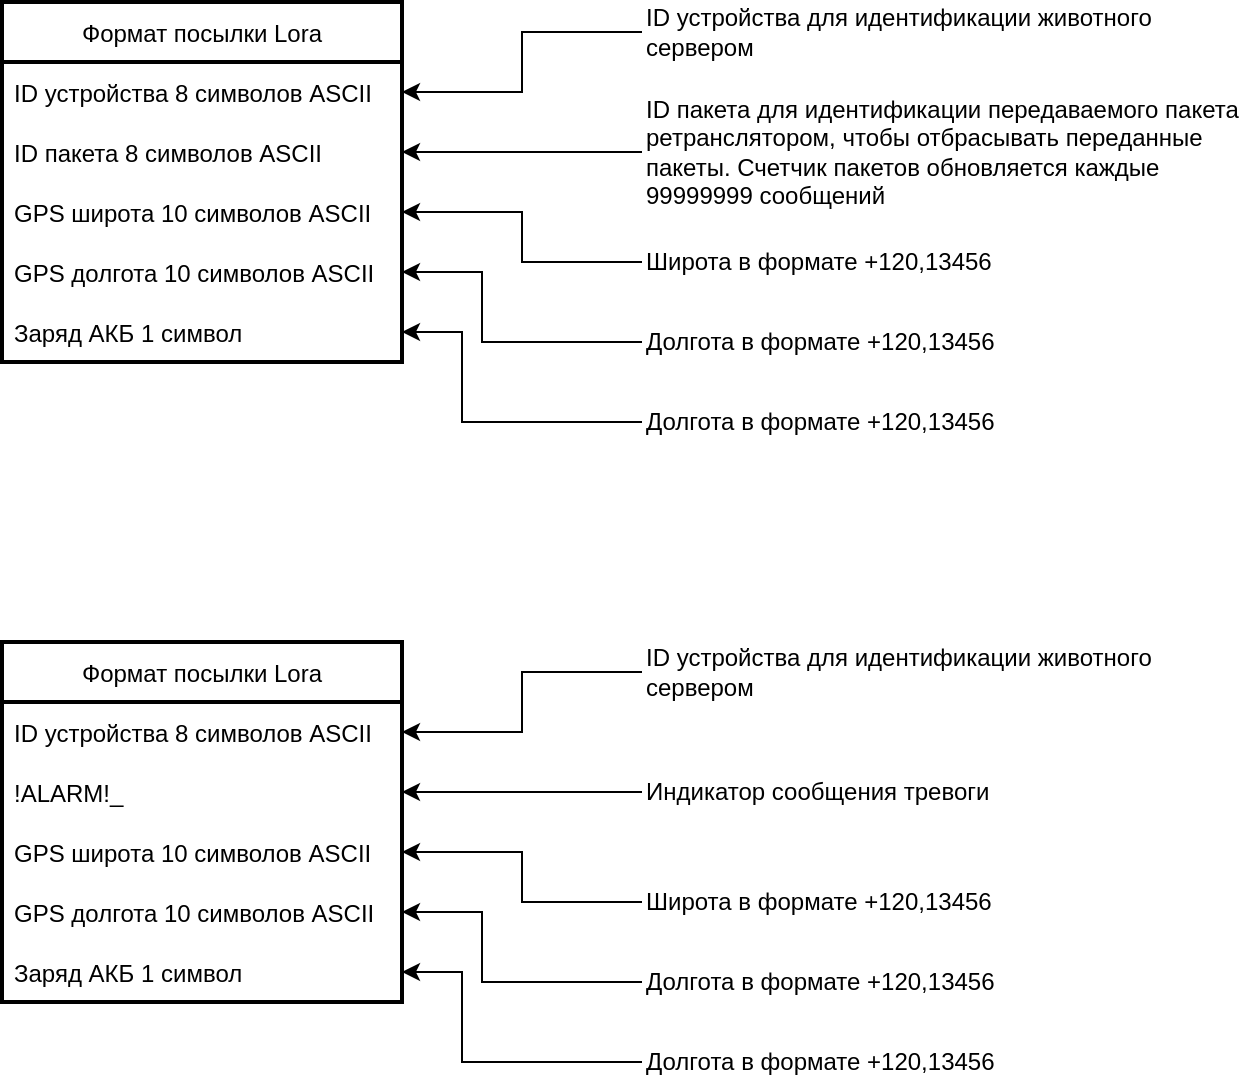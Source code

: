 <mxfile version="16.5.1" type="device"><diagram id="5NbRF3blxb9OqlchTJ07" name="Страница 1"><mxGraphModel dx="1278" dy="649" grid="1" gridSize="10" guides="1" tooltips="1" connect="1" arrows="1" fold="1" page="1" pageScale="1" pageWidth="827" pageHeight="1169" math="0" shadow="0"><root><mxCell id="0"/><mxCell id="1" parent="0"/><mxCell id="nGuYoy76fD44P647z4Rp-1" value="Формат посылки Lora" style="swimlane;fontStyle=0;childLayout=stackLayout;horizontal=1;startSize=30;horizontalStack=0;resizeParent=1;resizeParentMax=0;resizeLast=0;collapsible=1;marginBottom=0;labelBackgroundColor=#FFFFFF;strokeWidth=2;" parent="1" vertex="1"><mxGeometry x="120" y="80" width="200" height="180" as="geometry"/></mxCell><mxCell id="nGuYoy76fD44P647z4Rp-2" value="ID устройства 8 символов ASCII" style="text;strokeColor=none;fillColor=none;align=left;verticalAlign=middle;spacingLeft=4;spacingRight=4;overflow=hidden;points=[[0,0.5],[1,0.5]];portConstraint=eastwest;rotatable=0;labelBackgroundColor=#FFFFFF;" parent="nGuYoy76fD44P647z4Rp-1" vertex="1"><mxGeometry y="30" width="200" height="30" as="geometry"/></mxCell><mxCell id="nGuYoy76fD44P647z4Rp-3" value="ID пакета 8 символов ASCII" style="text;strokeColor=none;fillColor=none;align=left;verticalAlign=middle;spacingLeft=4;spacingRight=4;overflow=hidden;points=[[0,0.5],[1,0.5]];portConstraint=eastwest;rotatable=0;labelBackgroundColor=#FFFFFF;" parent="nGuYoy76fD44P647z4Rp-1" vertex="1"><mxGeometry y="60" width="200" height="30" as="geometry"/></mxCell><mxCell id="nGuYoy76fD44P647z4Rp-4" value="GPS широта 10 символов ASCII" style="text;strokeColor=none;fillColor=none;align=left;verticalAlign=middle;spacingLeft=4;spacingRight=4;overflow=hidden;points=[[0,0.5],[1,0.5]];portConstraint=eastwest;rotatable=0;labelBackgroundColor=#FFFFFF;" parent="nGuYoy76fD44P647z4Rp-1" vertex="1"><mxGeometry y="90" width="200" height="30" as="geometry"/></mxCell><mxCell id="nGuYoy76fD44P647z4Rp-5" value="GPS долгота 10 символов ASCII" style="text;strokeColor=none;fillColor=none;align=left;verticalAlign=middle;spacingLeft=4;spacingRight=4;overflow=hidden;points=[[0,0.5],[1,0.5]];portConstraint=eastwest;rotatable=0;labelBackgroundColor=#FFFFFF;" parent="nGuYoy76fD44P647z4Rp-1" vertex="1"><mxGeometry y="120" width="200" height="30" as="geometry"/></mxCell><mxCell id="nGuYoy76fD44P647z4Rp-15" value="Заряд АКБ 1 символ" style="text;strokeColor=none;fillColor=none;align=left;verticalAlign=middle;spacingLeft=4;spacingRight=4;overflow=hidden;points=[[0,0.5],[1,0.5]];portConstraint=eastwest;rotatable=0;labelBackgroundColor=#FFFFFF;" parent="nGuYoy76fD44P647z4Rp-1" vertex="1"><mxGeometry y="150" width="200" height="30" as="geometry"/></mxCell><mxCell id="nGuYoy76fD44P647z4Rp-8" style="edgeStyle=orthogonalEdgeStyle;rounded=0;orthogonalLoop=1;jettySize=auto;html=1;" parent="1" source="nGuYoy76fD44P647z4Rp-7" target="nGuYoy76fD44P647z4Rp-2" edge="1"><mxGeometry relative="1" as="geometry"/></mxCell><mxCell id="nGuYoy76fD44P647z4Rp-7" value="ID устройства для идентификации животного сервером" style="text;html=1;strokeColor=none;fillColor=none;align=left;verticalAlign=middle;whiteSpace=wrap;rounded=0;" parent="1" vertex="1"><mxGeometry x="440" y="80" width="300" height="30" as="geometry"/></mxCell><mxCell id="nGuYoy76fD44P647z4Rp-10" style="edgeStyle=orthogonalEdgeStyle;rounded=0;orthogonalLoop=1;jettySize=auto;html=1;" parent="1" source="nGuYoy76fD44P647z4Rp-9" target="nGuYoy76fD44P647z4Rp-3" edge="1"><mxGeometry relative="1" as="geometry"/></mxCell><mxCell id="nGuYoy76fD44P647z4Rp-9" value="ID пакета для идентификации передаваемого пакета ретранслятором, чтобы отбрасывать переданные пакеты. Счетчик пакетов обновляется каждые 99999999 сообщений" style="text;html=1;strokeColor=none;fillColor=none;align=left;verticalAlign=middle;whiteSpace=wrap;rounded=0;" parent="1" vertex="1"><mxGeometry x="440" y="125" width="300" height="60" as="geometry"/></mxCell><mxCell id="nGuYoy76fD44P647z4Rp-12" style="edgeStyle=orthogonalEdgeStyle;rounded=0;orthogonalLoop=1;jettySize=auto;html=1;" parent="1" source="nGuYoy76fD44P647z4Rp-11" target="nGuYoy76fD44P647z4Rp-4" edge="1"><mxGeometry relative="1" as="geometry"/></mxCell><mxCell id="nGuYoy76fD44P647z4Rp-11" value="Широта в формате +120,13456" style="text;html=1;strokeColor=none;fillColor=none;align=left;verticalAlign=middle;whiteSpace=wrap;rounded=0;" parent="1" vertex="1"><mxGeometry x="440" y="200" width="300" height="20" as="geometry"/></mxCell><mxCell id="nGuYoy76fD44P647z4Rp-14" style="edgeStyle=orthogonalEdgeStyle;rounded=0;orthogonalLoop=1;jettySize=auto;html=1;exitX=0;exitY=0.5;exitDx=0;exitDy=0;" parent="1" source="nGuYoy76fD44P647z4Rp-13" target="nGuYoy76fD44P647z4Rp-5" edge="1"><mxGeometry relative="1" as="geometry"><Array as="points"><mxPoint x="360" y="250"/><mxPoint x="360" y="215"/></Array></mxGeometry></mxCell><mxCell id="nGuYoy76fD44P647z4Rp-13" value="Долгота в формате +120,13456" style="text;html=1;strokeColor=none;fillColor=none;align=left;verticalAlign=middle;whiteSpace=wrap;rounded=0;" parent="1" vertex="1"><mxGeometry x="440" y="240" width="300" height="20" as="geometry"/></mxCell><mxCell id="nGuYoy76fD44P647z4Rp-17" style="edgeStyle=orthogonalEdgeStyle;rounded=0;orthogonalLoop=1;jettySize=auto;html=1;exitX=0;exitY=0.5;exitDx=0;exitDy=0;entryX=1;entryY=0.5;entryDx=0;entryDy=0;" parent="1" source="nGuYoy76fD44P647z4Rp-16" target="nGuYoy76fD44P647z4Rp-15" edge="1"><mxGeometry relative="1" as="geometry"><Array as="points"><mxPoint x="350" y="290"/><mxPoint x="350" y="245"/></Array></mxGeometry></mxCell><mxCell id="nGuYoy76fD44P647z4Rp-16" value="Долгота в формате +120,13456" style="text;html=1;strokeColor=none;fillColor=none;align=left;verticalAlign=middle;whiteSpace=wrap;rounded=0;" parent="1" vertex="1"><mxGeometry x="440" y="280" width="300" height="20" as="geometry"/></mxCell><mxCell id="WV0AqdhJrpKwLPFGzt6Z-2" value="Формат посылки Lora" style="swimlane;fontStyle=0;childLayout=stackLayout;horizontal=1;startSize=30;horizontalStack=0;resizeParent=1;resizeParentMax=0;resizeLast=0;collapsible=1;marginBottom=0;labelBackgroundColor=#FFFFFF;strokeWidth=2;" vertex="1" parent="1"><mxGeometry x="120" y="400" width="200" height="180" as="geometry"/></mxCell><mxCell id="WV0AqdhJrpKwLPFGzt6Z-3" value="ID устройства 8 символов ASCII" style="text;strokeColor=none;fillColor=none;align=left;verticalAlign=middle;spacingLeft=4;spacingRight=4;overflow=hidden;points=[[0,0.5],[1,0.5]];portConstraint=eastwest;rotatable=0;labelBackgroundColor=#FFFFFF;" vertex="1" parent="WV0AqdhJrpKwLPFGzt6Z-2"><mxGeometry y="30" width="200" height="30" as="geometry"/></mxCell><mxCell id="WV0AqdhJrpKwLPFGzt6Z-4" value="!ALARM!_" style="text;strokeColor=none;fillColor=none;align=left;verticalAlign=middle;spacingLeft=4;spacingRight=4;overflow=hidden;points=[[0,0.5],[1,0.5]];portConstraint=eastwest;rotatable=0;labelBackgroundColor=#FFFFFF;" vertex="1" parent="WV0AqdhJrpKwLPFGzt6Z-2"><mxGeometry y="60" width="200" height="30" as="geometry"/></mxCell><mxCell id="WV0AqdhJrpKwLPFGzt6Z-5" value="GPS широта 10 символов ASCII" style="text;strokeColor=none;fillColor=none;align=left;verticalAlign=middle;spacingLeft=4;spacingRight=4;overflow=hidden;points=[[0,0.5],[1,0.5]];portConstraint=eastwest;rotatable=0;labelBackgroundColor=#FFFFFF;" vertex="1" parent="WV0AqdhJrpKwLPFGzt6Z-2"><mxGeometry y="90" width="200" height="30" as="geometry"/></mxCell><mxCell id="WV0AqdhJrpKwLPFGzt6Z-6" value="GPS долгота 10 символов ASCII" style="text;strokeColor=none;fillColor=none;align=left;verticalAlign=middle;spacingLeft=4;spacingRight=4;overflow=hidden;points=[[0,0.5],[1,0.5]];portConstraint=eastwest;rotatable=0;labelBackgroundColor=#FFFFFF;" vertex="1" parent="WV0AqdhJrpKwLPFGzt6Z-2"><mxGeometry y="120" width="200" height="30" as="geometry"/></mxCell><mxCell id="WV0AqdhJrpKwLPFGzt6Z-7" value="Заряд АКБ 1 символ" style="text;strokeColor=none;fillColor=none;align=left;verticalAlign=middle;spacingLeft=4;spacingRight=4;overflow=hidden;points=[[0,0.5],[1,0.5]];portConstraint=eastwest;rotatable=0;labelBackgroundColor=#FFFFFF;" vertex="1" parent="WV0AqdhJrpKwLPFGzt6Z-2"><mxGeometry y="150" width="200" height="30" as="geometry"/></mxCell><mxCell id="WV0AqdhJrpKwLPFGzt6Z-8" style="edgeStyle=orthogonalEdgeStyle;rounded=0;orthogonalLoop=1;jettySize=auto;html=1;" edge="1" parent="1" source="WV0AqdhJrpKwLPFGzt6Z-9" target="WV0AqdhJrpKwLPFGzt6Z-3"><mxGeometry relative="1" as="geometry"/></mxCell><mxCell id="WV0AqdhJrpKwLPFGzt6Z-9" value="ID устройства для идентификации животного сервером" style="text;html=1;strokeColor=none;fillColor=none;align=left;verticalAlign=middle;whiteSpace=wrap;rounded=0;" vertex="1" parent="1"><mxGeometry x="440" y="400" width="300" height="30" as="geometry"/></mxCell><mxCell id="WV0AqdhJrpKwLPFGzt6Z-10" style="edgeStyle=orthogonalEdgeStyle;rounded=0;orthogonalLoop=1;jettySize=auto;html=1;" edge="1" parent="1" source="WV0AqdhJrpKwLPFGzt6Z-11" target="WV0AqdhJrpKwLPFGzt6Z-4"><mxGeometry relative="1" as="geometry"/></mxCell><mxCell id="WV0AqdhJrpKwLPFGzt6Z-11" value="Индикатор сообщения тревоги" style="text;html=1;strokeColor=none;fillColor=none;align=left;verticalAlign=middle;whiteSpace=wrap;rounded=0;" vertex="1" parent="1"><mxGeometry x="440" y="445" width="300" height="60" as="geometry"/></mxCell><mxCell id="WV0AqdhJrpKwLPFGzt6Z-12" style="edgeStyle=orthogonalEdgeStyle;rounded=0;orthogonalLoop=1;jettySize=auto;html=1;" edge="1" parent="1" source="WV0AqdhJrpKwLPFGzt6Z-13" target="WV0AqdhJrpKwLPFGzt6Z-5"><mxGeometry relative="1" as="geometry"/></mxCell><mxCell id="WV0AqdhJrpKwLPFGzt6Z-13" value="Широта в формате +120,13456" style="text;html=1;strokeColor=none;fillColor=none;align=left;verticalAlign=middle;whiteSpace=wrap;rounded=0;" vertex="1" parent="1"><mxGeometry x="440" y="520" width="300" height="20" as="geometry"/></mxCell><mxCell id="WV0AqdhJrpKwLPFGzt6Z-14" style="edgeStyle=orthogonalEdgeStyle;rounded=0;orthogonalLoop=1;jettySize=auto;html=1;exitX=0;exitY=0.5;exitDx=0;exitDy=0;" edge="1" parent="1" source="WV0AqdhJrpKwLPFGzt6Z-15" target="WV0AqdhJrpKwLPFGzt6Z-6"><mxGeometry relative="1" as="geometry"><Array as="points"><mxPoint x="360" y="570"/><mxPoint x="360" y="535"/></Array></mxGeometry></mxCell><mxCell id="WV0AqdhJrpKwLPFGzt6Z-15" value="Долгота в формате +120,13456" style="text;html=1;strokeColor=none;fillColor=none;align=left;verticalAlign=middle;whiteSpace=wrap;rounded=0;" vertex="1" parent="1"><mxGeometry x="440" y="560" width="300" height="20" as="geometry"/></mxCell><mxCell id="WV0AqdhJrpKwLPFGzt6Z-16" style="edgeStyle=orthogonalEdgeStyle;rounded=0;orthogonalLoop=1;jettySize=auto;html=1;exitX=0;exitY=0.5;exitDx=0;exitDy=0;entryX=1;entryY=0.5;entryDx=0;entryDy=0;" edge="1" parent="1" source="WV0AqdhJrpKwLPFGzt6Z-17" target="WV0AqdhJrpKwLPFGzt6Z-7"><mxGeometry relative="1" as="geometry"><Array as="points"><mxPoint x="350" y="610"/><mxPoint x="350" y="565"/></Array></mxGeometry></mxCell><mxCell id="WV0AqdhJrpKwLPFGzt6Z-17" value="Долгота в формате +120,13456" style="text;html=1;strokeColor=none;fillColor=none;align=left;verticalAlign=middle;whiteSpace=wrap;rounded=0;" vertex="1" parent="1"><mxGeometry x="440" y="600" width="300" height="20" as="geometry"/></mxCell></root></mxGraphModel></diagram></mxfile>
